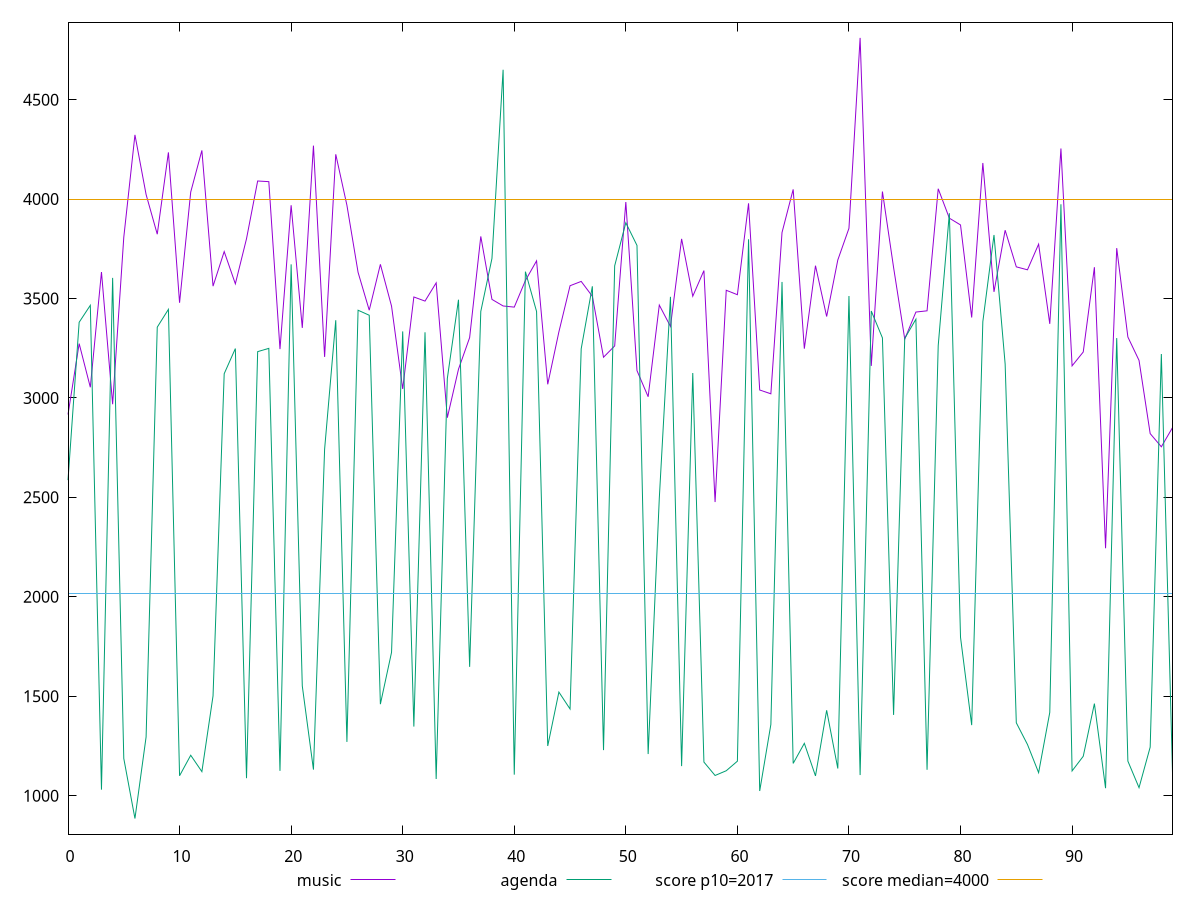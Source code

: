 reset

$music <<EOF
0 2916.7839999999933
1 3273.2959999999875
2 3053.747999999989
3 3633.1959999999845
4 2968.5079999999857
5 3808.143999999987
6 4322.955999999983
7 4023.1839999999875
8 3823.51199999999
9 4235.107999999986
10 3478.6239999999916
11 4035.5359999999882
12 4244.979999999985
13 3562.2399999999943
14 3736.111999999991
15 3574.015999999988
16 3800.6239999999875
17 4091.095999999988
18 4087.8519999999926
19 3245.6159999999923
20 3969.075999999997
21 3352.3719999999876
22 4268.923999999991
23 3206.4159999999874
24 4225.351999999988
25 3969.0999999999885
26 3631.69599999999
27 3441.3079999999886
28 3671.9279999999867
29 3461.7479999999923
30 3045.4879999999966
31 3507.803999999988
32 3487.131999999988
33 3578.8159999999857
34 2900.6039999999944
35 3144.5119999999965
36 3303.5559999999946
37 3812.4719999999897
38 3495.703999999994
39 3462.6039999999894
40 3456.8319999999912
41 3590.7279999999955
42 3689.4639999999954
43 3068.675999999992
44 3332.327999999992
45 3564.3919999999857
46 3586.143999999994
47 3511.13999999999
48 3204.8319999999944
49 3261.6479999999897
50 3985.3799999999915
51 3137.4679999999958
52 3006.0039999999963
53 3467.0799999999876
54 3359.78399999999
55 3799.959999999989
56 3511.587999999992
57 3640.587999999991
58 2476.407999999994
59 3541.495999999993
60 3519.2519999999945
61 3978.7479999999928
62 3039.95999999999
63 3020.7719999999917
64 3832.0439999999935
65 4048.983999999987
66 3247.8679999999954
67 3665.2799999999916
68 3409.535999999993
69 3693.831999999987
70 3853.1439999999984
71 4810.735999999992
72 3161.115999999989
73 4038.0239999999912
74 3656.203999999988
75 3296.3759999999975
76 3431.9519999999957
77 3438.2279999999882
78 4052.095999999993
79 3903.9919999999875
80 3870.0479999999866
81 3404.6639999999943
82 4181.60399999999
83 3533.4919999999897
84 3843.611999999988
85 3659.3679999999904
86 3644.5079999999934
87 3773.475999999997
88 3372.675999999996
89 4254.675999999988
90 3161.4559999999915
91 3231.163999999995
92 3657.523999999986
93 2244.251999999993
94 3753.491999999995
95 3306.619999999989
96 3188.939999999993
97 2820.6679999999938
98 2754.4359999999915
99 2850.6479999999906
EOF

$agenda <<EOF
0 2586.715999999985
1 3380.591999999982
2 3465.9239999999904
3 1030.1160000000002
4 3603.835999999995
5 1186.732000000001
6 884.8759999999999
7 1295.0120000000004
8 3356.0319999999874
9 3445.491999999986
10 1099.9120000000007
11 1203.0640000000003
12 1120.6840000000009
13 1501.5519999999997
14 3121.823999999987
15 3248.331999999988
16 1087.5800000000006
17 3232.9279999999967
18 3249.415999999989
19 1124.6360000000009
20 3671.7799999999866
21 1551.620000000001
22 1130.8360000000005
23 2741.6399999999912
24 3390.8919999999885
25 1270.2360000000003
26 3441.1439999999875
27 3415.887999999987
28 1459.9920000000002
29 1720.5640000000012
30 3334.611999999989
31 1347.0760000000007
32 3330.2559999999867
33 1083.6280000000006
34 3097.9319999999943
35 3493.971999999987
36 1647.7679999999996
37 3435.115999999988
38 3701.455999999992
39 4650.531999999999
40 1105.5520000000006
41 3635.263999999984
42 3434.623999999988
43 1249.7400000000002
44 1520.6839999999995
45 1435.7040000000006
46 3247.30799999999
47 3561.479999999987
48 1228.8960000000006
49 3664.4439999999863
50 3881.2079999999874
51 3767.043999999988
52 1208.9640000000002
53 2495.439999999992
54 3508.587999999985
55 1148.5520000000001
56 3125.303999999988
57 1168.744000000001
58 1101.360000000001
59 1125.1280000000006
60 1173.248
61 3798.0119999999883
62 1023.3080000000006
63 1357.872
64 3583.3079999999923
65 1162.0400000000004
66 1262.9800000000002
67 1099.1840000000009
68 1429.1840000000007
69 1136.420000000001
70 3512.667999999992
71 1103.592000000001
72 3437.2959999999825
73 3302.07199999999
74 1405.9080000000017
75 3299.583999999988
76 3396.047999999988
77 1129.7920000000006
78 3263.0999999999867
79 3929.0919999999846
80 1796.108
81 1354.5480000000002
82 3383.827999999988
83 3819.587999999988
84 3170.5959999999877
85 1366.2880000000005
86 1257.2000000000016
87 1115.6000000000006
88 1418.3600000000001
89 3973.959999999988
90 1124.2400000000007
91 1197.9720000000002
92 1462.8600000000015
93 1037.4160000000006
94 3301.279999999983
95 1173.576000000001
96 1040.064000000001
97 1243.9880000000007
98 3220.8999999999946
99 1115.0360000000012
EOF

set key outside below
set xrange [0:99]
set yrange [806.3588:4889.253199999992]
set trange [806.3588:4889.253199999992]
set terminal svg size 640, 520 enhanced background rgb 'white'
set output "reports/report_00027_2021-02-24T12-40-31.850Z/mainthread-work-breakdown/comparison/line/0_vs_1.svg"

plot $music title "music" with line, \
     $agenda title "agenda" with line, \
     2017 title "score p10=2017", \
     4000 title "score median=4000"

reset
